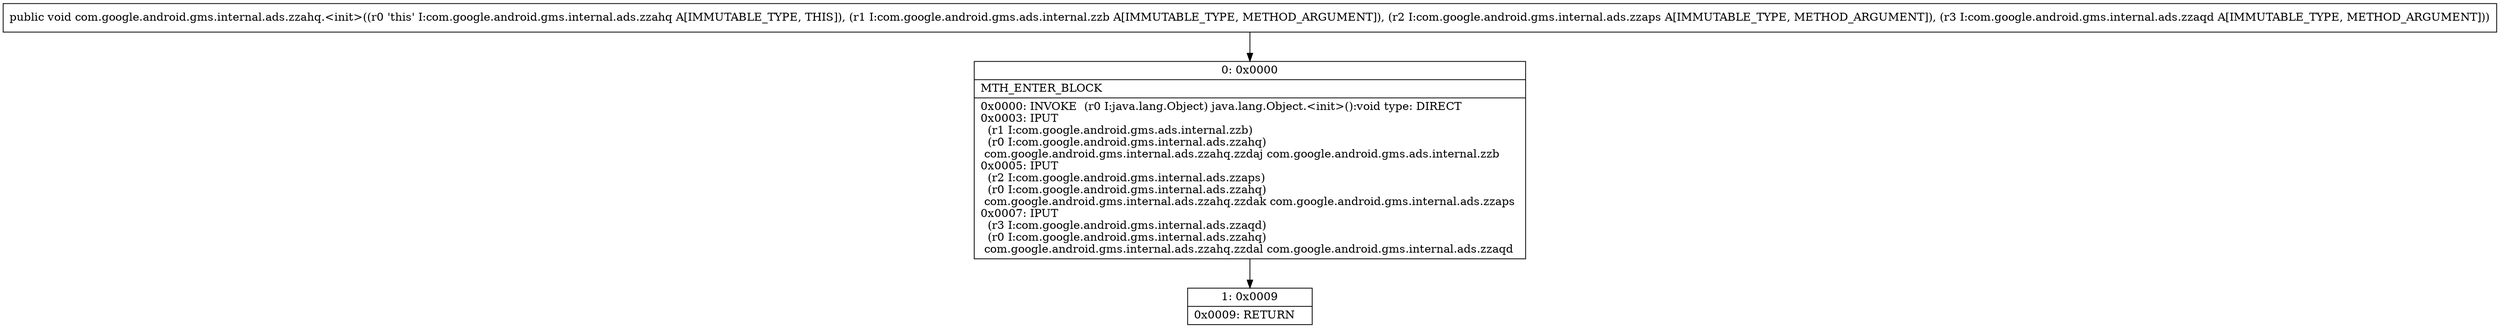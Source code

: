 digraph "CFG forcom.google.android.gms.internal.ads.zzahq.\<init\>(Lcom\/google\/android\/gms\/ads\/internal\/zzb;Lcom\/google\/android\/gms\/internal\/ads\/zzaps;Lcom\/google\/android\/gms\/internal\/ads\/zzaqd;)V" {
Node_0 [shape=record,label="{0\:\ 0x0000|MTH_ENTER_BLOCK\l|0x0000: INVOKE  (r0 I:java.lang.Object) java.lang.Object.\<init\>():void type: DIRECT \l0x0003: IPUT  \l  (r1 I:com.google.android.gms.ads.internal.zzb)\l  (r0 I:com.google.android.gms.internal.ads.zzahq)\l com.google.android.gms.internal.ads.zzahq.zzdaj com.google.android.gms.ads.internal.zzb \l0x0005: IPUT  \l  (r2 I:com.google.android.gms.internal.ads.zzaps)\l  (r0 I:com.google.android.gms.internal.ads.zzahq)\l com.google.android.gms.internal.ads.zzahq.zzdak com.google.android.gms.internal.ads.zzaps \l0x0007: IPUT  \l  (r3 I:com.google.android.gms.internal.ads.zzaqd)\l  (r0 I:com.google.android.gms.internal.ads.zzahq)\l com.google.android.gms.internal.ads.zzahq.zzdal com.google.android.gms.internal.ads.zzaqd \l}"];
Node_1 [shape=record,label="{1\:\ 0x0009|0x0009: RETURN   \l}"];
MethodNode[shape=record,label="{public void com.google.android.gms.internal.ads.zzahq.\<init\>((r0 'this' I:com.google.android.gms.internal.ads.zzahq A[IMMUTABLE_TYPE, THIS]), (r1 I:com.google.android.gms.ads.internal.zzb A[IMMUTABLE_TYPE, METHOD_ARGUMENT]), (r2 I:com.google.android.gms.internal.ads.zzaps A[IMMUTABLE_TYPE, METHOD_ARGUMENT]), (r3 I:com.google.android.gms.internal.ads.zzaqd A[IMMUTABLE_TYPE, METHOD_ARGUMENT])) }"];
MethodNode -> Node_0;
Node_0 -> Node_1;
}

